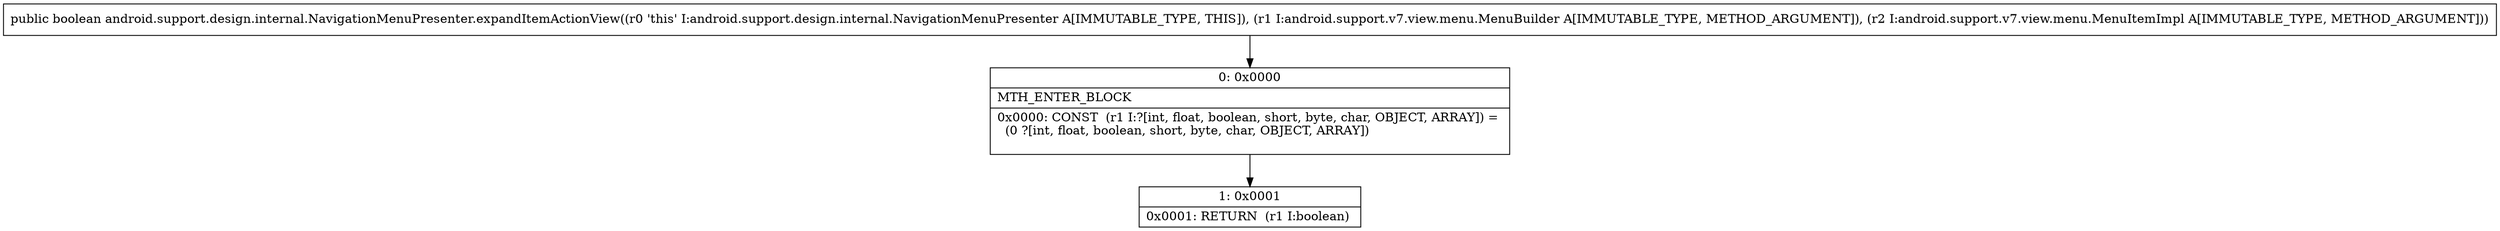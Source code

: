 digraph "CFG forandroid.support.design.internal.NavigationMenuPresenter.expandItemActionView(Landroid\/support\/v7\/view\/menu\/MenuBuilder;Landroid\/support\/v7\/view\/menu\/MenuItemImpl;)Z" {
Node_0 [shape=record,label="{0\:\ 0x0000|MTH_ENTER_BLOCK\l|0x0000: CONST  (r1 I:?[int, float, boolean, short, byte, char, OBJECT, ARRAY]) = \l  (0 ?[int, float, boolean, short, byte, char, OBJECT, ARRAY])\l \l}"];
Node_1 [shape=record,label="{1\:\ 0x0001|0x0001: RETURN  (r1 I:boolean) \l}"];
MethodNode[shape=record,label="{public boolean android.support.design.internal.NavigationMenuPresenter.expandItemActionView((r0 'this' I:android.support.design.internal.NavigationMenuPresenter A[IMMUTABLE_TYPE, THIS]), (r1 I:android.support.v7.view.menu.MenuBuilder A[IMMUTABLE_TYPE, METHOD_ARGUMENT]), (r2 I:android.support.v7.view.menu.MenuItemImpl A[IMMUTABLE_TYPE, METHOD_ARGUMENT])) }"];
MethodNode -> Node_0;
Node_0 -> Node_1;
}

